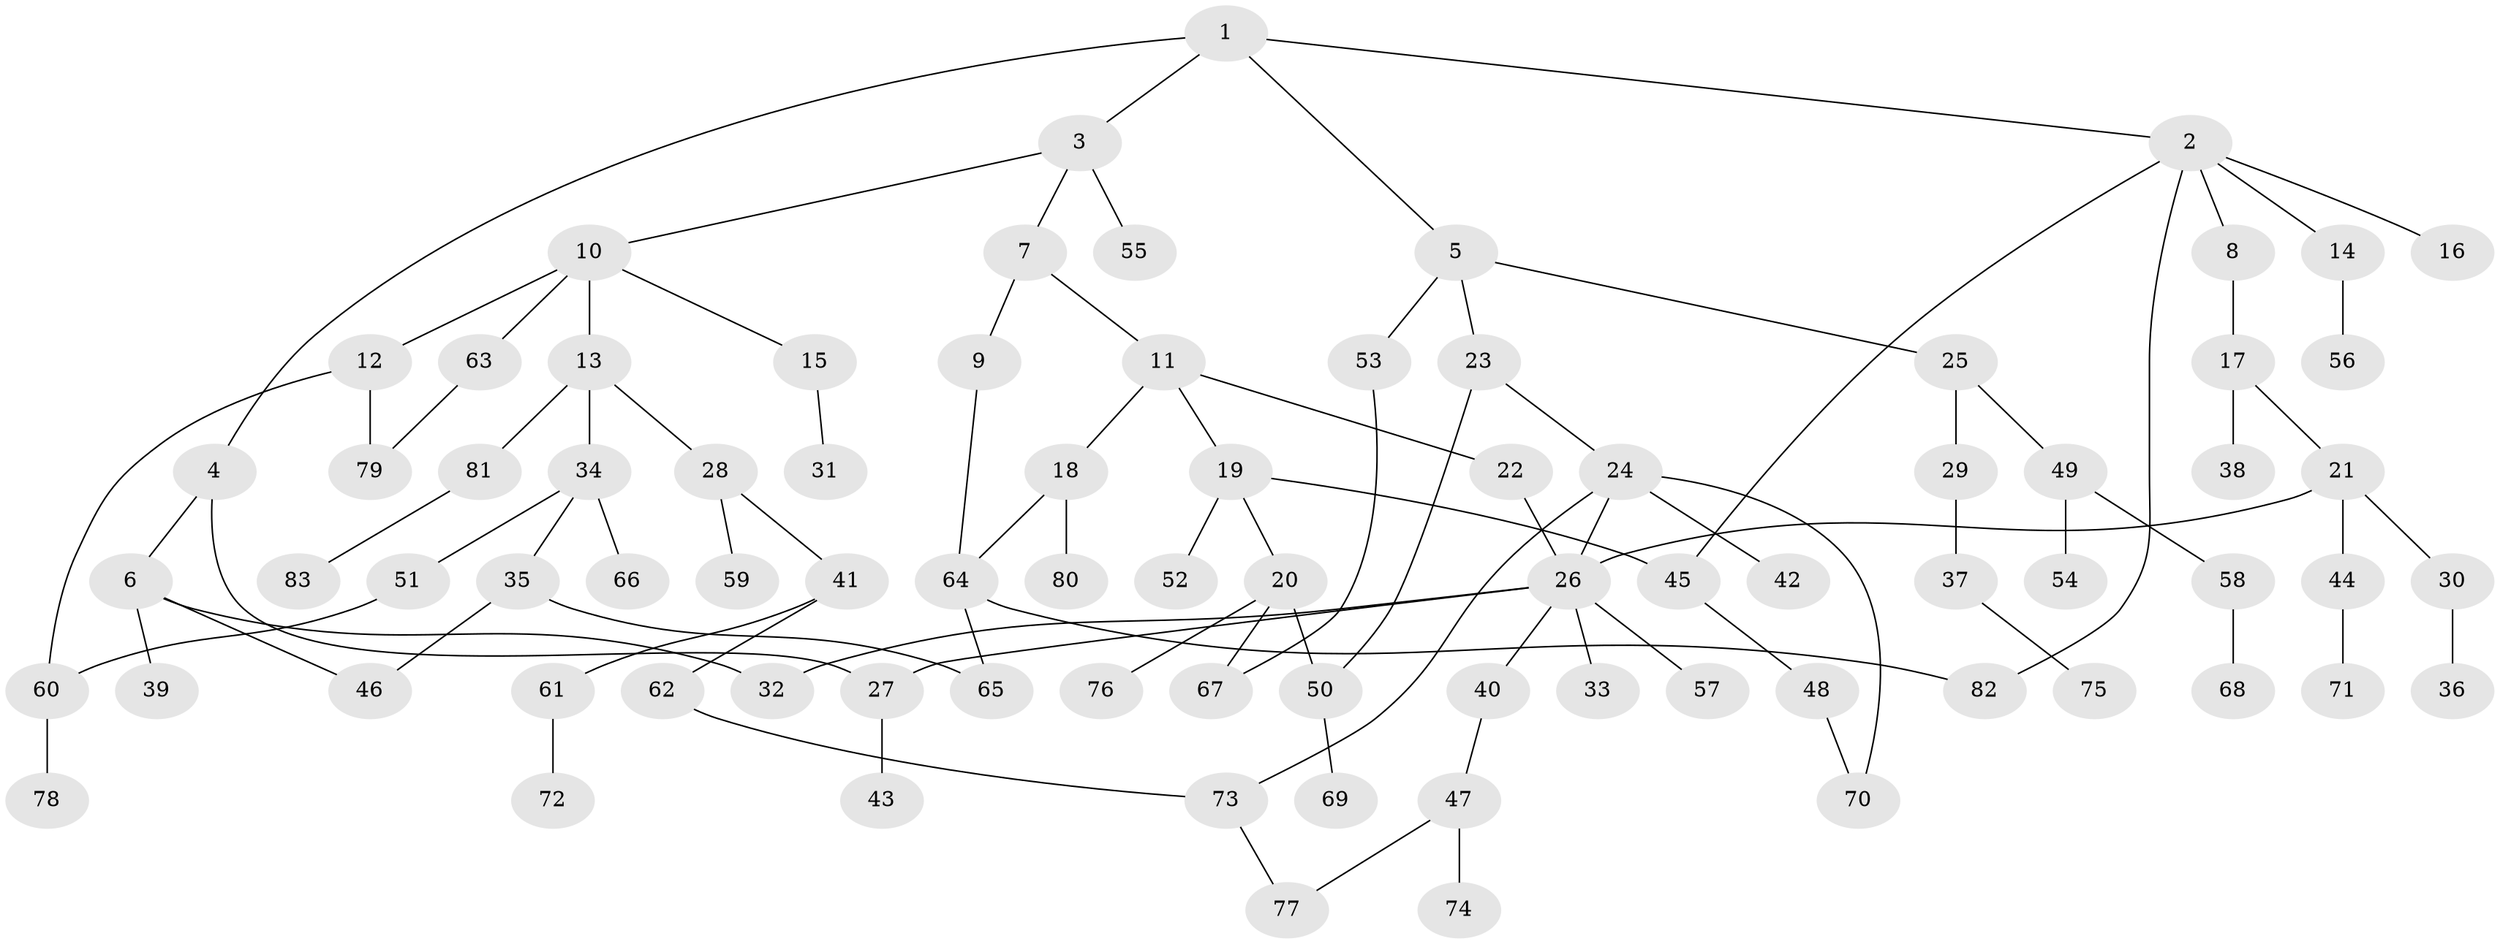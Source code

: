 // Generated by graph-tools (version 1.1) at 2025/10/02/27/25 16:10:52]
// undirected, 83 vertices, 98 edges
graph export_dot {
graph [start="1"]
  node [color=gray90,style=filled];
  1;
  2;
  3;
  4;
  5;
  6;
  7;
  8;
  9;
  10;
  11;
  12;
  13;
  14;
  15;
  16;
  17;
  18;
  19;
  20;
  21;
  22;
  23;
  24;
  25;
  26;
  27;
  28;
  29;
  30;
  31;
  32;
  33;
  34;
  35;
  36;
  37;
  38;
  39;
  40;
  41;
  42;
  43;
  44;
  45;
  46;
  47;
  48;
  49;
  50;
  51;
  52;
  53;
  54;
  55;
  56;
  57;
  58;
  59;
  60;
  61;
  62;
  63;
  64;
  65;
  66;
  67;
  68;
  69;
  70;
  71;
  72;
  73;
  74;
  75;
  76;
  77;
  78;
  79;
  80;
  81;
  82;
  83;
  1 -- 2;
  1 -- 3;
  1 -- 4;
  1 -- 5;
  2 -- 8;
  2 -- 14;
  2 -- 16;
  2 -- 82;
  2 -- 45;
  3 -- 7;
  3 -- 10;
  3 -- 55;
  4 -- 6;
  4 -- 27;
  5 -- 23;
  5 -- 25;
  5 -- 53;
  6 -- 32;
  6 -- 39;
  6 -- 46;
  7 -- 9;
  7 -- 11;
  8 -- 17;
  9 -- 64;
  10 -- 12;
  10 -- 13;
  10 -- 15;
  10 -- 63;
  11 -- 18;
  11 -- 19;
  11 -- 22;
  12 -- 60;
  12 -- 79;
  13 -- 28;
  13 -- 34;
  13 -- 81;
  14 -- 56;
  15 -- 31;
  17 -- 21;
  17 -- 38;
  18 -- 80;
  18 -- 64;
  19 -- 20;
  19 -- 45;
  19 -- 52;
  20 -- 76;
  20 -- 50;
  20 -- 67;
  21 -- 30;
  21 -- 44;
  21 -- 26;
  22 -- 26;
  23 -- 24;
  23 -- 50;
  24 -- 42;
  24 -- 70;
  24 -- 26;
  24 -- 73;
  25 -- 29;
  25 -- 49;
  26 -- 27;
  26 -- 33;
  26 -- 40;
  26 -- 57;
  26 -- 32;
  27 -- 43;
  28 -- 41;
  28 -- 59;
  29 -- 37;
  30 -- 36;
  34 -- 35;
  34 -- 51;
  34 -- 66;
  35 -- 65;
  35 -- 46;
  37 -- 75;
  40 -- 47;
  41 -- 61;
  41 -- 62;
  44 -- 71;
  45 -- 48;
  47 -- 74;
  47 -- 77;
  48 -- 70;
  49 -- 54;
  49 -- 58;
  50 -- 69;
  51 -- 60;
  53 -- 67;
  58 -- 68;
  60 -- 78;
  61 -- 72;
  62 -- 73;
  63 -- 79;
  64 -- 82;
  64 -- 65;
  73 -- 77;
  81 -- 83;
}
